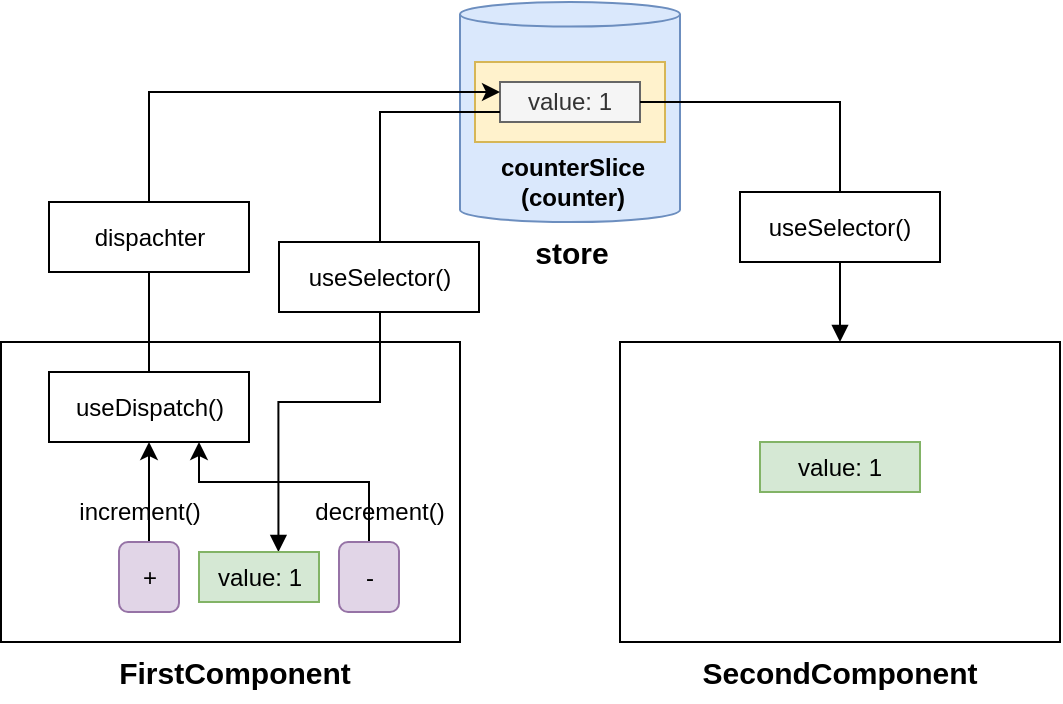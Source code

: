 <mxfile version="21.4.0" type="device">
  <diagram name="Page-1" id="hRB08BxBqNYuZW2GszgJ">
    <mxGraphModel dx="710" dy="459" grid="1" gridSize="10" guides="1" tooltips="1" connect="1" arrows="1" fold="1" page="1" pageScale="1" pageWidth="827" pageHeight="1169" math="0" shadow="0">
      <root>
        <mxCell id="0" />
        <mxCell id="1" parent="0" />
        <mxCell id="U29IKpRVsDNTYmNBcqKI-1" value="" style="shape=cylinder3;whiteSpace=wrap;html=1;boundedLbl=1;backgroundOutline=1;size=6.143;fillColor=#dae8fc;strokeColor=#6c8ebf;" vertex="1" parent="1">
          <mxGeometry x="280" y="120" width="110" height="110" as="geometry" />
        </mxCell>
        <mxCell id="U29IKpRVsDNTYmNBcqKI-2" value="" style="rounded=0;whiteSpace=wrap;html=1;" vertex="1" parent="1">
          <mxGeometry x="50.5" y="290" width="229.5" height="150" as="geometry" />
        </mxCell>
        <mxCell id="U29IKpRVsDNTYmNBcqKI-3" value="FirstComponent" style="text;html=1;strokeColor=none;fillColor=none;align=center;verticalAlign=middle;whiteSpace=wrap;rounded=0;fontStyle=1;fontSize=15;" vertex="1" parent="1">
          <mxGeometry x="55.25" y="440" width="224.75" height="30" as="geometry" />
        </mxCell>
        <mxCell id="U29IKpRVsDNTYmNBcqKI-5" value="" style="rounded=0;whiteSpace=wrap;html=1;" vertex="1" parent="1">
          <mxGeometry x="360" y="290" width="220" height="150" as="geometry" />
        </mxCell>
        <mxCell id="U29IKpRVsDNTYmNBcqKI-6" value="SecondComponent" style="text;html=1;strokeColor=none;fillColor=none;align=center;verticalAlign=middle;whiteSpace=wrap;rounded=0;fontStyle=1;fontSize=15;" vertex="1" parent="1">
          <mxGeometry x="360" y="440" width="220" height="30" as="geometry" />
        </mxCell>
        <mxCell id="U29IKpRVsDNTYmNBcqKI-16" value="store" style="text;html=1;strokeColor=none;fillColor=none;align=center;verticalAlign=middle;whiteSpace=wrap;rounded=0;fontStyle=1;fontSize=15;" vertex="1" parent="1">
          <mxGeometry x="281" y="230" width="110" height="30" as="geometry" />
        </mxCell>
        <mxCell id="U29IKpRVsDNTYmNBcqKI-17" value="" style="rounded=0;whiteSpace=wrap;html=1;fillColor=#fff2cc;strokeColor=#d6b656;" vertex="1" parent="1">
          <mxGeometry x="287.5" y="150" width="95" height="40" as="geometry" />
        </mxCell>
        <mxCell id="U29IKpRVsDNTYmNBcqKI-18" value="value: 1" style="rounded=0;whiteSpace=wrap;html=1;fillColor=#f5f5f5;fontColor=#333333;strokeColor=#666666;" vertex="1" parent="1">
          <mxGeometry x="300" y="160" width="70" height="20" as="geometry" />
        </mxCell>
        <mxCell id="U29IKpRVsDNTYmNBcqKI-19" value="counterSlice&lt;br&gt;(counter)" style="text;html=1;strokeColor=none;fillColor=none;align=center;verticalAlign=middle;whiteSpace=wrap;rounded=0;fontStyle=1;fontSize=12;" vertex="1" parent="1">
          <mxGeometry x="289.5" y="200" width="93" height="20" as="geometry" />
        </mxCell>
        <mxCell id="U29IKpRVsDNTYmNBcqKI-20" style="edgeStyle=orthogonalEdgeStyle;rounded=0;orthogonalLoop=1;jettySize=auto;html=1;entryX=0;entryY=0.75;entryDx=0;entryDy=0;startArrow=block;startFill=1;endArrow=none;endFill=0;exitX=0.662;exitY=0;exitDx=0;exitDy=0;exitPerimeter=0;" edge="1" parent="1" source="U29IKpRVsDNTYmNBcqKI-24" target="U29IKpRVsDNTYmNBcqKI-18">
          <mxGeometry relative="1" as="geometry">
            <Array as="points">
              <mxPoint x="189" y="320" />
              <mxPoint x="240" y="320" />
              <mxPoint x="240" y="175" />
            </Array>
          </mxGeometry>
        </mxCell>
        <mxCell id="U29IKpRVsDNTYmNBcqKI-21" style="edgeStyle=orthogonalEdgeStyle;rounded=0;orthogonalLoop=1;jettySize=auto;html=1;entryX=1;entryY=0.5;entryDx=0;entryDy=0;startArrow=block;startFill=1;endArrow=none;endFill=0;" edge="1" parent="1" source="U29IKpRVsDNTYmNBcqKI-5" target="U29IKpRVsDNTYmNBcqKI-18">
          <mxGeometry relative="1" as="geometry" />
        </mxCell>
        <mxCell id="U29IKpRVsDNTYmNBcqKI-22" value="useSelector()" style="rounded=0;whiteSpace=wrap;html=1;" vertex="1" parent="1">
          <mxGeometry x="189.5" y="240" width="100" height="35" as="geometry" />
        </mxCell>
        <mxCell id="U29IKpRVsDNTYmNBcqKI-23" value="useSelector()" style="rounded=0;whiteSpace=wrap;html=1;" vertex="1" parent="1">
          <mxGeometry x="420" y="215" width="100" height="35" as="geometry" />
        </mxCell>
        <mxCell id="U29IKpRVsDNTYmNBcqKI-24" value="value: 1" style="rounded=0;whiteSpace=wrap;html=1;fillColor=#d5e8d4;strokeColor=#82b366;" vertex="1" parent="1">
          <mxGeometry x="149.5" y="395" width="60" height="25" as="geometry" />
        </mxCell>
        <mxCell id="U29IKpRVsDNTYmNBcqKI-25" value="value: 1" style="rounded=0;whiteSpace=wrap;html=1;fillColor=#d5e8d4;strokeColor=#82b366;" vertex="1" parent="1">
          <mxGeometry x="430" y="340" width="80" height="25" as="geometry" />
        </mxCell>
        <mxCell id="U29IKpRVsDNTYmNBcqKI-32" style="edgeStyle=orthogonalEdgeStyle;rounded=0;orthogonalLoop=1;jettySize=auto;html=1;" edge="1" parent="1" source="U29IKpRVsDNTYmNBcqKI-26" target="U29IKpRVsDNTYmNBcqKI-29">
          <mxGeometry relative="1" as="geometry" />
        </mxCell>
        <mxCell id="U29IKpRVsDNTYmNBcqKI-26" value="+" style="rounded=1;whiteSpace=wrap;html=1;fillColor=#e1d5e7;strokeColor=#9673a6;" vertex="1" parent="1">
          <mxGeometry x="109.5" y="390" width="30" height="35" as="geometry" />
        </mxCell>
        <mxCell id="U29IKpRVsDNTYmNBcqKI-33" style="edgeStyle=orthogonalEdgeStyle;rounded=0;orthogonalLoop=1;jettySize=auto;html=1;entryX=0.75;entryY=1;entryDx=0;entryDy=0;" edge="1" parent="1" source="U29IKpRVsDNTYmNBcqKI-27" target="U29IKpRVsDNTYmNBcqKI-29">
          <mxGeometry relative="1" as="geometry">
            <Array as="points">
              <mxPoint x="235" y="360" />
              <mxPoint x="149" y="360" />
            </Array>
          </mxGeometry>
        </mxCell>
        <mxCell id="U29IKpRVsDNTYmNBcqKI-27" value="-" style="rounded=1;whiteSpace=wrap;html=1;fillColor=#e1d5e7;strokeColor=#9673a6;" vertex="1" parent="1">
          <mxGeometry x="219.5" y="390" width="30" height="35" as="geometry" />
        </mxCell>
        <mxCell id="U29IKpRVsDNTYmNBcqKI-37" style="edgeStyle=orthogonalEdgeStyle;rounded=0;orthogonalLoop=1;jettySize=auto;html=1;entryX=0;entryY=0.25;entryDx=0;entryDy=0;" edge="1" parent="1" source="U29IKpRVsDNTYmNBcqKI-29" target="U29IKpRVsDNTYmNBcqKI-18">
          <mxGeometry relative="1" as="geometry">
            <Array as="points">
              <mxPoint x="125" y="165" />
            </Array>
          </mxGeometry>
        </mxCell>
        <mxCell id="U29IKpRVsDNTYmNBcqKI-29" value="useDispatch()" style="rounded=0;whiteSpace=wrap;html=1;" vertex="1" parent="1">
          <mxGeometry x="74.5" y="305" width="100" height="35" as="geometry" />
        </mxCell>
        <mxCell id="U29IKpRVsDNTYmNBcqKI-31" value="dispachter" style="rounded=0;whiteSpace=wrap;html=1;" vertex="1" parent="1">
          <mxGeometry x="74.5" y="220" width="100" height="35" as="geometry" />
        </mxCell>
        <mxCell id="U29IKpRVsDNTYmNBcqKI-34" value="increment()" style="text;html=1;strokeColor=none;fillColor=none;align=center;verticalAlign=middle;whiteSpace=wrap;rounded=0;" vertex="1" parent="1">
          <mxGeometry x="89.5" y="360" width="60" height="30" as="geometry" />
        </mxCell>
        <mxCell id="U29IKpRVsDNTYmNBcqKI-35" value="decrement()" style="text;html=1;strokeColor=none;fillColor=none;align=center;verticalAlign=middle;whiteSpace=wrap;rounded=0;" vertex="1" parent="1">
          <mxGeometry x="209.5" y="360" width="60" height="30" as="geometry" />
        </mxCell>
      </root>
    </mxGraphModel>
  </diagram>
</mxfile>

